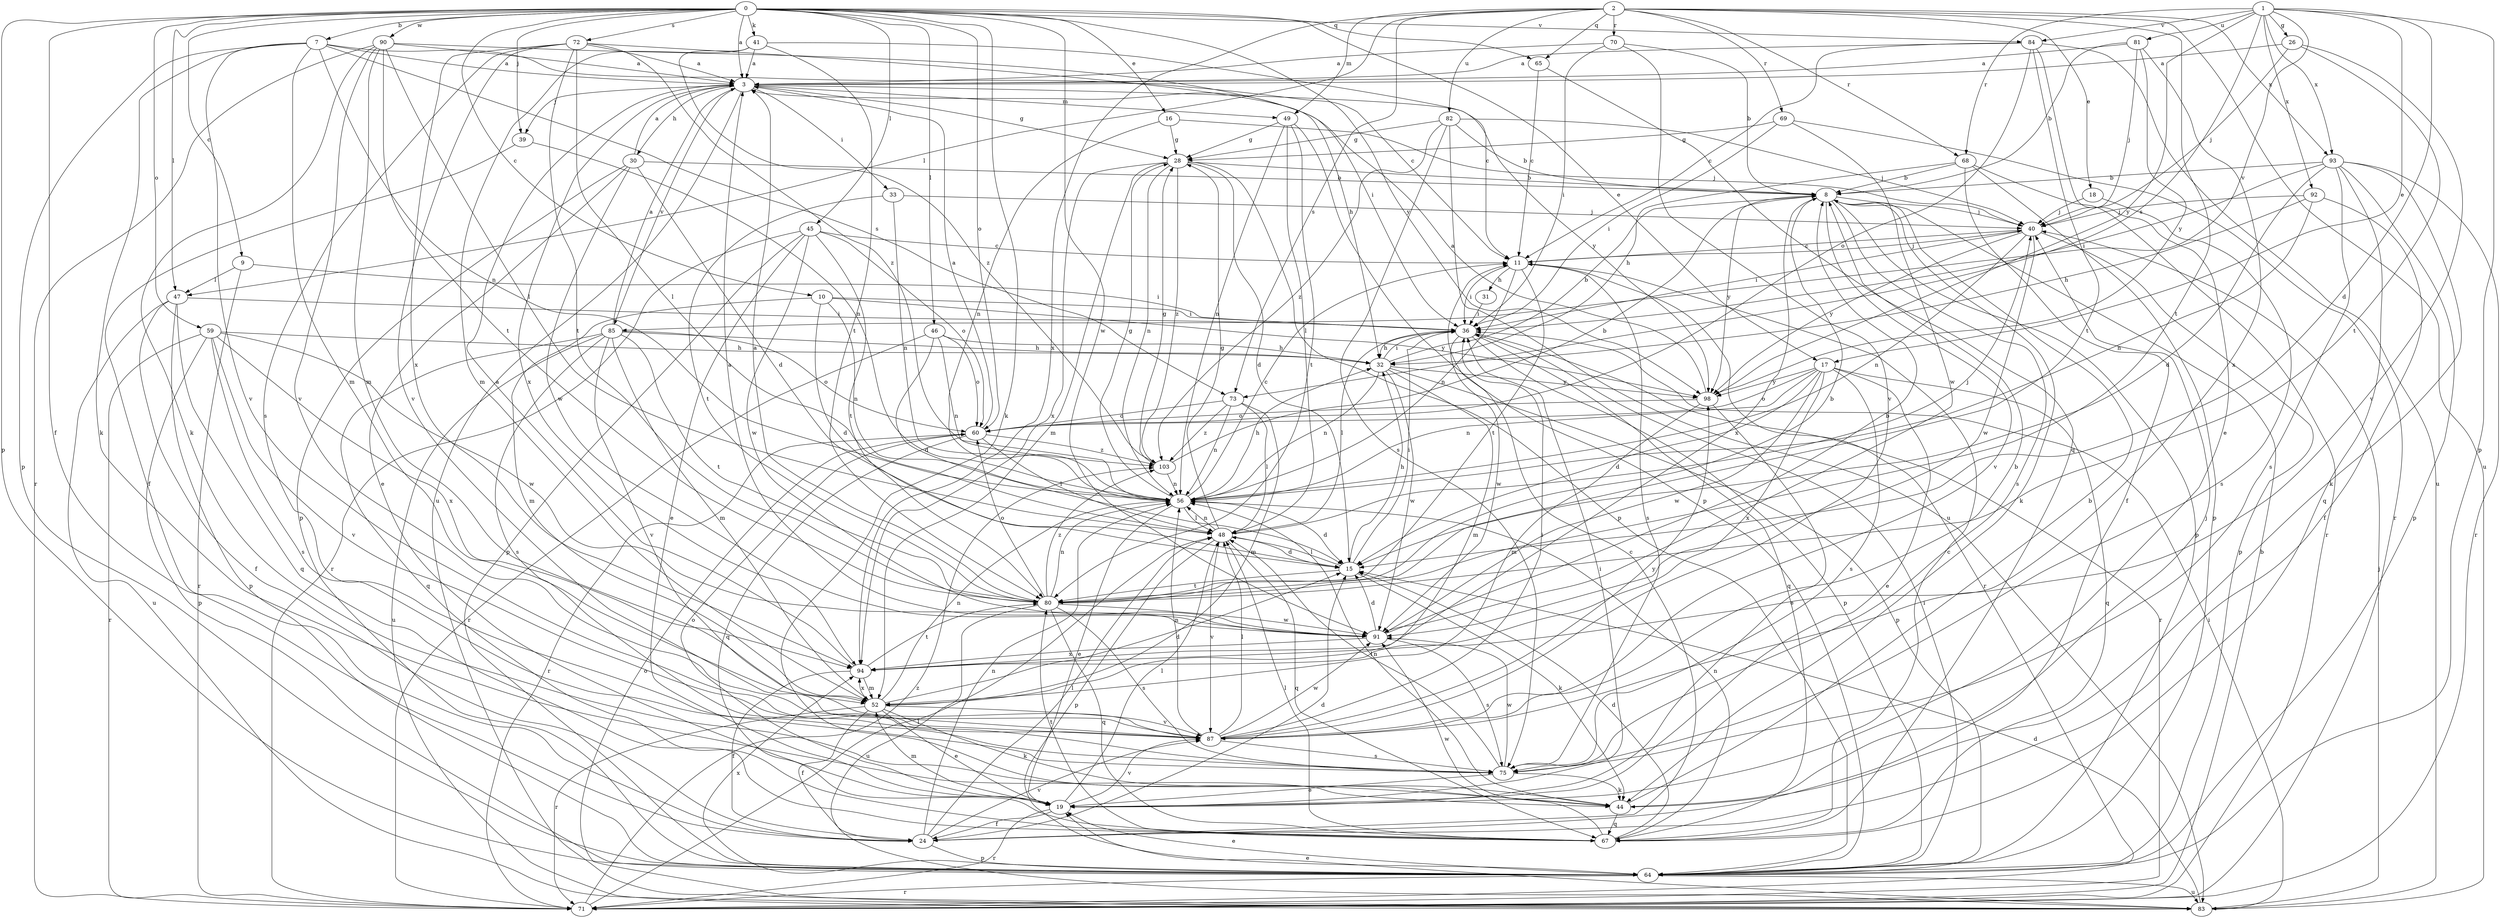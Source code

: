 strict digraph  {
0;
1;
2;
3;
7;
8;
9;
10;
11;
15;
16;
17;
18;
19;
24;
26;
28;
30;
31;
32;
33;
36;
39;
40;
41;
44;
45;
46;
47;
48;
49;
52;
56;
59;
60;
64;
65;
67;
68;
69;
70;
71;
72;
73;
75;
80;
81;
82;
83;
84;
85;
87;
90;
91;
92;
93;
94;
98;
103;
0 -> 3  [label=a];
0 -> 7  [label=b];
0 -> 9  [label=c];
0 -> 10  [label=c];
0 -> 16  [label=e];
0 -> 17  [label=e];
0 -> 24  [label=f];
0 -> 39  [label=j];
0 -> 41  [label=k];
0 -> 44  [label=k];
0 -> 45  [label=l];
0 -> 46  [label=l];
0 -> 47  [label=l];
0 -> 59  [label=o];
0 -> 60  [label=o];
0 -> 64  [label=p];
0 -> 65  [label=q];
0 -> 72  [label=s];
0 -> 84  [label=v];
0 -> 90  [label=w];
0 -> 91  [label=w];
0 -> 98  [label=y];
1 -> 15  [label=d];
1 -> 17  [label=e];
1 -> 26  [label=g];
1 -> 64  [label=p];
1 -> 68  [label=r];
1 -> 73  [label=s];
1 -> 81  [label=u];
1 -> 84  [label=v];
1 -> 85  [label=v];
1 -> 92  [label=x];
1 -> 93  [label=x];
1 -> 98  [label=y];
2 -> 18  [label=e];
2 -> 47  [label=l];
2 -> 49  [label=m];
2 -> 65  [label=q];
2 -> 68  [label=r];
2 -> 69  [label=r];
2 -> 70  [label=r];
2 -> 73  [label=s];
2 -> 80  [label=t];
2 -> 82  [label=u];
2 -> 83  [label=u];
2 -> 93  [label=x];
2 -> 94  [label=x];
3 -> 28  [label=g];
3 -> 30  [label=h];
3 -> 33  [label=i];
3 -> 39  [label=j];
3 -> 49  [label=m];
3 -> 83  [label=u];
3 -> 85  [label=v];
3 -> 94  [label=x];
3 -> 98  [label=y];
7 -> 3  [label=a];
7 -> 11  [label=c];
7 -> 44  [label=k];
7 -> 52  [label=m];
7 -> 56  [label=n];
7 -> 64  [label=p];
7 -> 73  [label=s];
7 -> 87  [label=v];
8 -> 40  [label=j];
8 -> 44  [label=k];
8 -> 64  [label=p];
8 -> 75  [label=s];
8 -> 87  [label=v];
8 -> 94  [label=x];
8 -> 98  [label=y];
9 -> 36  [label=i];
9 -> 47  [label=l];
9 -> 71  [label=r];
10 -> 15  [label=d];
10 -> 36  [label=i];
10 -> 52  [label=m];
10 -> 56  [label=n];
10 -> 98  [label=y];
11 -> 31  [label=h];
11 -> 36  [label=i];
11 -> 40  [label=j];
11 -> 56  [label=n];
11 -> 71  [label=r];
11 -> 75  [label=s];
11 -> 80  [label=t];
15 -> 32  [label=h];
15 -> 36  [label=i];
15 -> 44  [label=k];
15 -> 48  [label=l];
15 -> 80  [label=t];
16 -> 28  [label=g];
16 -> 40  [label=j];
16 -> 56  [label=n];
17 -> 15  [label=d];
17 -> 19  [label=e];
17 -> 56  [label=n];
17 -> 60  [label=o];
17 -> 67  [label=q];
17 -> 75  [label=s];
17 -> 91  [label=w];
17 -> 94  [label=x];
17 -> 98  [label=y];
18 -> 40  [label=j];
18 -> 75  [label=s];
19 -> 24  [label=f];
19 -> 36  [label=i];
19 -> 48  [label=l];
19 -> 52  [label=m];
19 -> 60  [label=o];
19 -> 71  [label=r];
19 -> 87  [label=v];
24 -> 11  [label=c];
24 -> 15  [label=d];
24 -> 48  [label=l];
24 -> 56  [label=n];
24 -> 64  [label=p];
24 -> 87  [label=v];
26 -> 3  [label=a];
26 -> 40  [label=j];
26 -> 80  [label=t];
26 -> 87  [label=v];
28 -> 8  [label=b];
28 -> 15  [label=d];
28 -> 52  [label=m];
28 -> 56  [label=n];
28 -> 64  [label=p];
28 -> 94  [label=x];
28 -> 103  [label=z];
30 -> 3  [label=a];
30 -> 8  [label=b];
30 -> 15  [label=d];
30 -> 19  [label=e];
30 -> 64  [label=p];
30 -> 91  [label=w];
31 -> 36  [label=i];
32 -> 8  [label=b];
32 -> 36  [label=i];
32 -> 52  [label=m];
32 -> 56  [label=n];
32 -> 64  [label=p];
32 -> 91  [label=w];
32 -> 98  [label=y];
33 -> 40  [label=j];
33 -> 56  [label=n];
33 -> 80  [label=t];
36 -> 32  [label=h];
36 -> 48  [label=l];
36 -> 64  [label=p];
36 -> 67  [label=q];
36 -> 71  [label=r];
36 -> 91  [label=w];
39 -> 24  [label=f];
39 -> 56  [label=n];
40 -> 11  [label=c];
40 -> 36  [label=i];
40 -> 56  [label=n];
40 -> 64  [label=p];
40 -> 91  [label=w];
40 -> 98  [label=y];
41 -> 3  [label=a];
41 -> 11  [label=c];
41 -> 52  [label=m];
41 -> 80  [label=t];
41 -> 103  [label=z];
44 -> 8  [label=b];
44 -> 40  [label=j];
44 -> 56  [label=n];
44 -> 67  [label=q];
45 -> 11  [label=c];
45 -> 19  [label=e];
45 -> 60  [label=o];
45 -> 64  [label=p];
45 -> 71  [label=r];
45 -> 80  [label=t];
45 -> 91  [label=w];
46 -> 15  [label=d];
46 -> 32  [label=h];
46 -> 56  [label=n];
46 -> 60  [label=o];
46 -> 71  [label=r];
47 -> 24  [label=f];
47 -> 36  [label=i];
47 -> 64  [label=p];
47 -> 67  [label=q];
47 -> 83  [label=u];
48 -> 15  [label=d];
48 -> 28  [label=g];
48 -> 40  [label=j];
48 -> 56  [label=n];
48 -> 64  [label=p];
48 -> 67  [label=q];
48 -> 87  [label=v];
49 -> 28  [label=g];
49 -> 48  [label=l];
49 -> 56  [label=n];
49 -> 64  [label=p];
49 -> 80  [label=t];
52 -> 15  [label=d];
52 -> 19  [label=e];
52 -> 24  [label=f];
52 -> 44  [label=k];
52 -> 56  [label=n];
52 -> 71  [label=r];
52 -> 87  [label=v];
52 -> 94  [label=x];
56 -> 11  [label=c];
56 -> 15  [label=d];
56 -> 19  [label=e];
56 -> 28  [label=g];
56 -> 32  [label=h];
56 -> 48  [label=l];
59 -> 32  [label=h];
59 -> 64  [label=p];
59 -> 71  [label=r];
59 -> 75  [label=s];
59 -> 87  [label=v];
59 -> 91  [label=w];
59 -> 94  [label=x];
60 -> 3  [label=a];
60 -> 48  [label=l];
60 -> 67  [label=q];
60 -> 71  [label=r];
60 -> 103  [label=z];
64 -> 19  [label=e];
64 -> 36  [label=i];
64 -> 71  [label=r];
64 -> 83  [label=u];
64 -> 94  [label=x];
65 -> 11  [label=c];
65 -> 67  [label=q];
67 -> 11  [label=c];
67 -> 15  [label=d];
67 -> 48  [label=l];
67 -> 56  [label=n];
67 -> 80  [label=t];
67 -> 91  [label=w];
68 -> 8  [label=b];
68 -> 24  [label=f];
68 -> 32  [label=h];
68 -> 64  [label=p];
68 -> 71  [label=r];
69 -> 28  [label=g];
69 -> 36  [label=i];
69 -> 71  [label=r];
69 -> 91  [label=w];
70 -> 3  [label=a];
70 -> 8  [label=b];
70 -> 36  [label=i];
70 -> 87  [label=v];
71 -> 8  [label=b];
71 -> 48  [label=l];
71 -> 103  [label=z];
72 -> 3  [label=a];
72 -> 32  [label=h];
72 -> 48  [label=l];
72 -> 75  [label=s];
72 -> 80  [label=t];
72 -> 87  [label=v];
72 -> 94  [label=x];
72 -> 103  [label=z];
73 -> 48  [label=l];
73 -> 52  [label=m];
73 -> 56  [label=n];
73 -> 60  [label=o];
73 -> 103  [label=z];
75 -> 19  [label=e];
75 -> 44  [label=k];
75 -> 48  [label=l];
75 -> 91  [label=w];
80 -> 3  [label=a];
80 -> 8  [label=b];
80 -> 56  [label=n];
80 -> 60  [label=o];
80 -> 67  [label=q];
80 -> 75  [label=s];
80 -> 83  [label=u];
80 -> 91  [label=w];
80 -> 103  [label=z];
81 -> 3  [label=a];
81 -> 8  [label=b];
81 -> 40  [label=j];
81 -> 94  [label=x];
81 -> 98  [label=y];
82 -> 8  [label=b];
82 -> 28  [label=g];
82 -> 40  [label=j];
82 -> 75  [label=s];
82 -> 83  [label=u];
82 -> 103  [label=z];
83 -> 15  [label=d];
83 -> 19  [label=e];
83 -> 36  [label=i];
83 -> 40  [label=j];
83 -> 60  [label=o];
84 -> 3  [label=a];
84 -> 11  [label=c];
84 -> 19  [label=e];
84 -> 60  [label=o];
84 -> 80  [label=t];
84 -> 83  [label=u];
85 -> 3  [label=a];
85 -> 32  [label=h];
85 -> 52  [label=m];
85 -> 60  [label=o];
85 -> 67  [label=q];
85 -> 75  [label=s];
85 -> 80  [label=t];
85 -> 83  [label=u];
85 -> 87  [label=v];
87 -> 8  [label=b];
87 -> 36  [label=i];
87 -> 48  [label=l];
87 -> 56  [label=n];
87 -> 75  [label=s];
87 -> 91  [label=w];
87 -> 98  [label=y];
90 -> 3  [label=a];
90 -> 36  [label=i];
90 -> 44  [label=k];
90 -> 48  [label=l];
90 -> 52  [label=m];
90 -> 71  [label=r];
90 -> 80  [label=t];
90 -> 87  [label=v];
91 -> 3  [label=a];
91 -> 8  [label=b];
91 -> 15  [label=d];
91 -> 75  [label=s];
91 -> 94  [label=x];
92 -> 24  [label=f];
92 -> 32  [label=h];
92 -> 40  [label=j];
92 -> 56  [label=n];
93 -> 8  [label=b];
93 -> 15  [label=d];
93 -> 36  [label=i];
93 -> 44  [label=k];
93 -> 64  [label=p];
93 -> 67  [label=q];
93 -> 71  [label=r];
93 -> 75  [label=s];
94 -> 3  [label=a];
94 -> 24  [label=f];
94 -> 52  [label=m];
94 -> 80  [label=t];
98 -> 3  [label=a];
98 -> 19  [label=e];
98 -> 52  [label=m];
98 -> 60  [label=o];
103 -> 8  [label=b];
103 -> 28  [label=g];
103 -> 56  [label=n];
}
